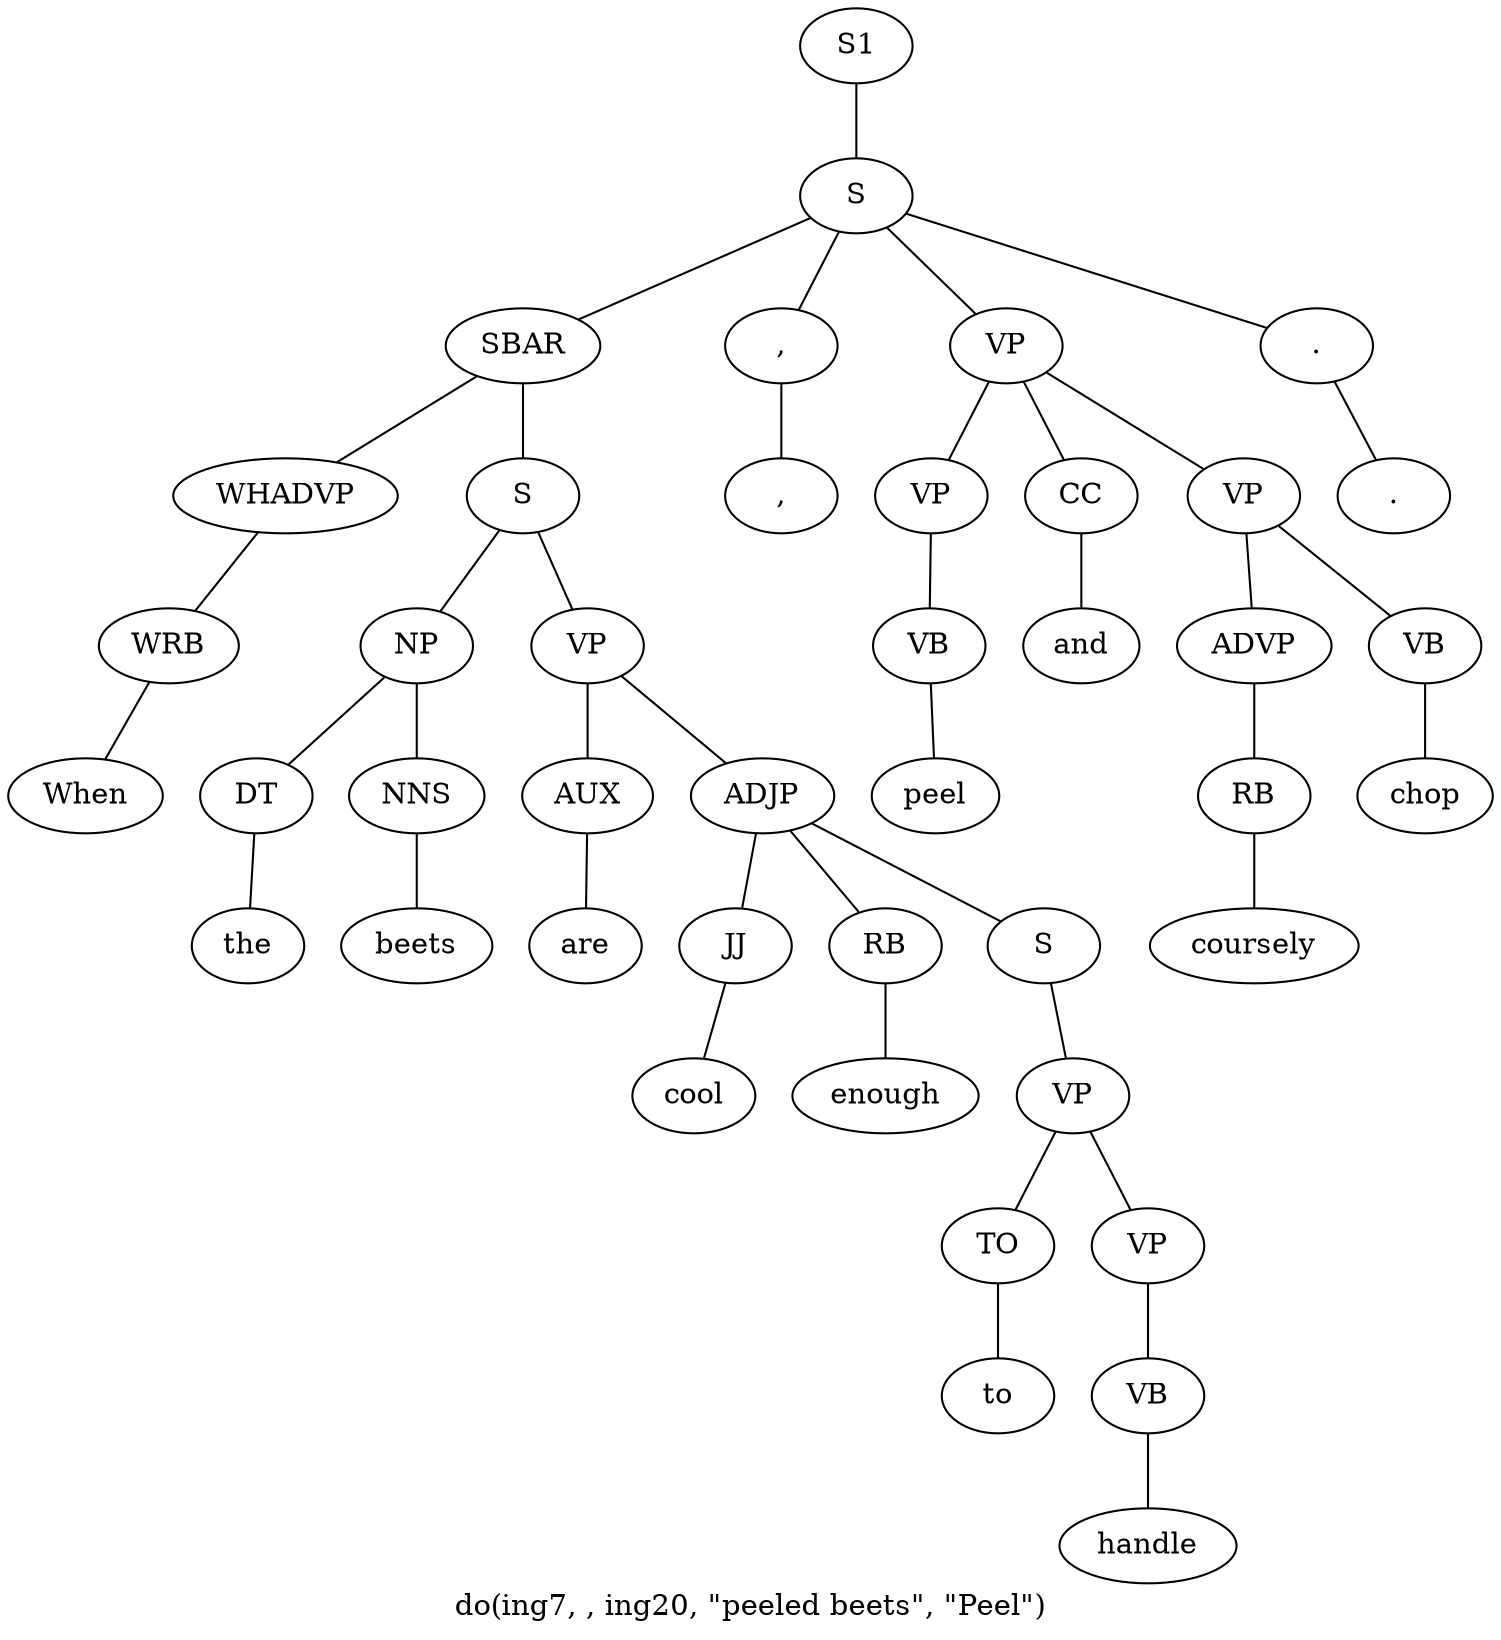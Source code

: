 graph SyntaxGraph {
	label = "do(ing7, , ing20, \"peeled beets\", \"Peel\")";
	Node0 [label="S1"];
	Node1 [label="S"];
	Node2 [label="SBAR"];
	Node3 [label="WHADVP"];
	Node4 [label="WRB"];
	Node5 [label="When"];
	Node6 [label="S"];
	Node7 [label="NP"];
	Node8 [label="DT"];
	Node9 [label="the"];
	Node10 [label="NNS"];
	Node11 [label="beets"];
	Node12 [label="VP"];
	Node13 [label="AUX"];
	Node14 [label="are"];
	Node15 [label="ADJP"];
	Node16 [label="JJ"];
	Node17 [label="cool"];
	Node18 [label="RB"];
	Node19 [label="enough"];
	Node20 [label="S"];
	Node21 [label="VP"];
	Node22 [label="TO"];
	Node23 [label="to"];
	Node24 [label="VP"];
	Node25 [label="VB"];
	Node26 [label="handle"];
	Node27 [label=","];
	Node28 [label=","];
	Node29 [label="VP"];
	Node30 [label="VP"];
	Node31 [label="VB"];
	Node32 [label="peel"];
	Node33 [label="CC"];
	Node34 [label="and"];
	Node35 [label="VP"];
	Node36 [label="ADVP"];
	Node37 [label="RB"];
	Node38 [label="coursely"];
	Node39 [label="VB"];
	Node40 [label="chop"];
	Node41 [label="."];
	Node42 [label="."];

	Node0 -- Node1;
	Node1 -- Node2;
	Node1 -- Node27;
	Node1 -- Node29;
	Node1 -- Node41;
	Node2 -- Node3;
	Node2 -- Node6;
	Node3 -- Node4;
	Node4 -- Node5;
	Node6 -- Node7;
	Node6 -- Node12;
	Node7 -- Node8;
	Node7 -- Node10;
	Node8 -- Node9;
	Node10 -- Node11;
	Node12 -- Node13;
	Node12 -- Node15;
	Node13 -- Node14;
	Node15 -- Node16;
	Node15 -- Node18;
	Node15 -- Node20;
	Node16 -- Node17;
	Node18 -- Node19;
	Node20 -- Node21;
	Node21 -- Node22;
	Node21 -- Node24;
	Node22 -- Node23;
	Node24 -- Node25;
	Node25 -- Node26;
	Node27 -- Node28;
	Node29 -- Node30;
	Node29 -- Node33;
	Node29 -- Node35;
	Node30 -- Node31;
	Node31 -- Node32;
	Node33 -- Node34;
	Node35 -- Node36;
	Node35 -- Node39;
	Node36 -- Node37;
	Node37 -- Node38;
	Node39 -- Node40;
	Node41 -- Node42;
}